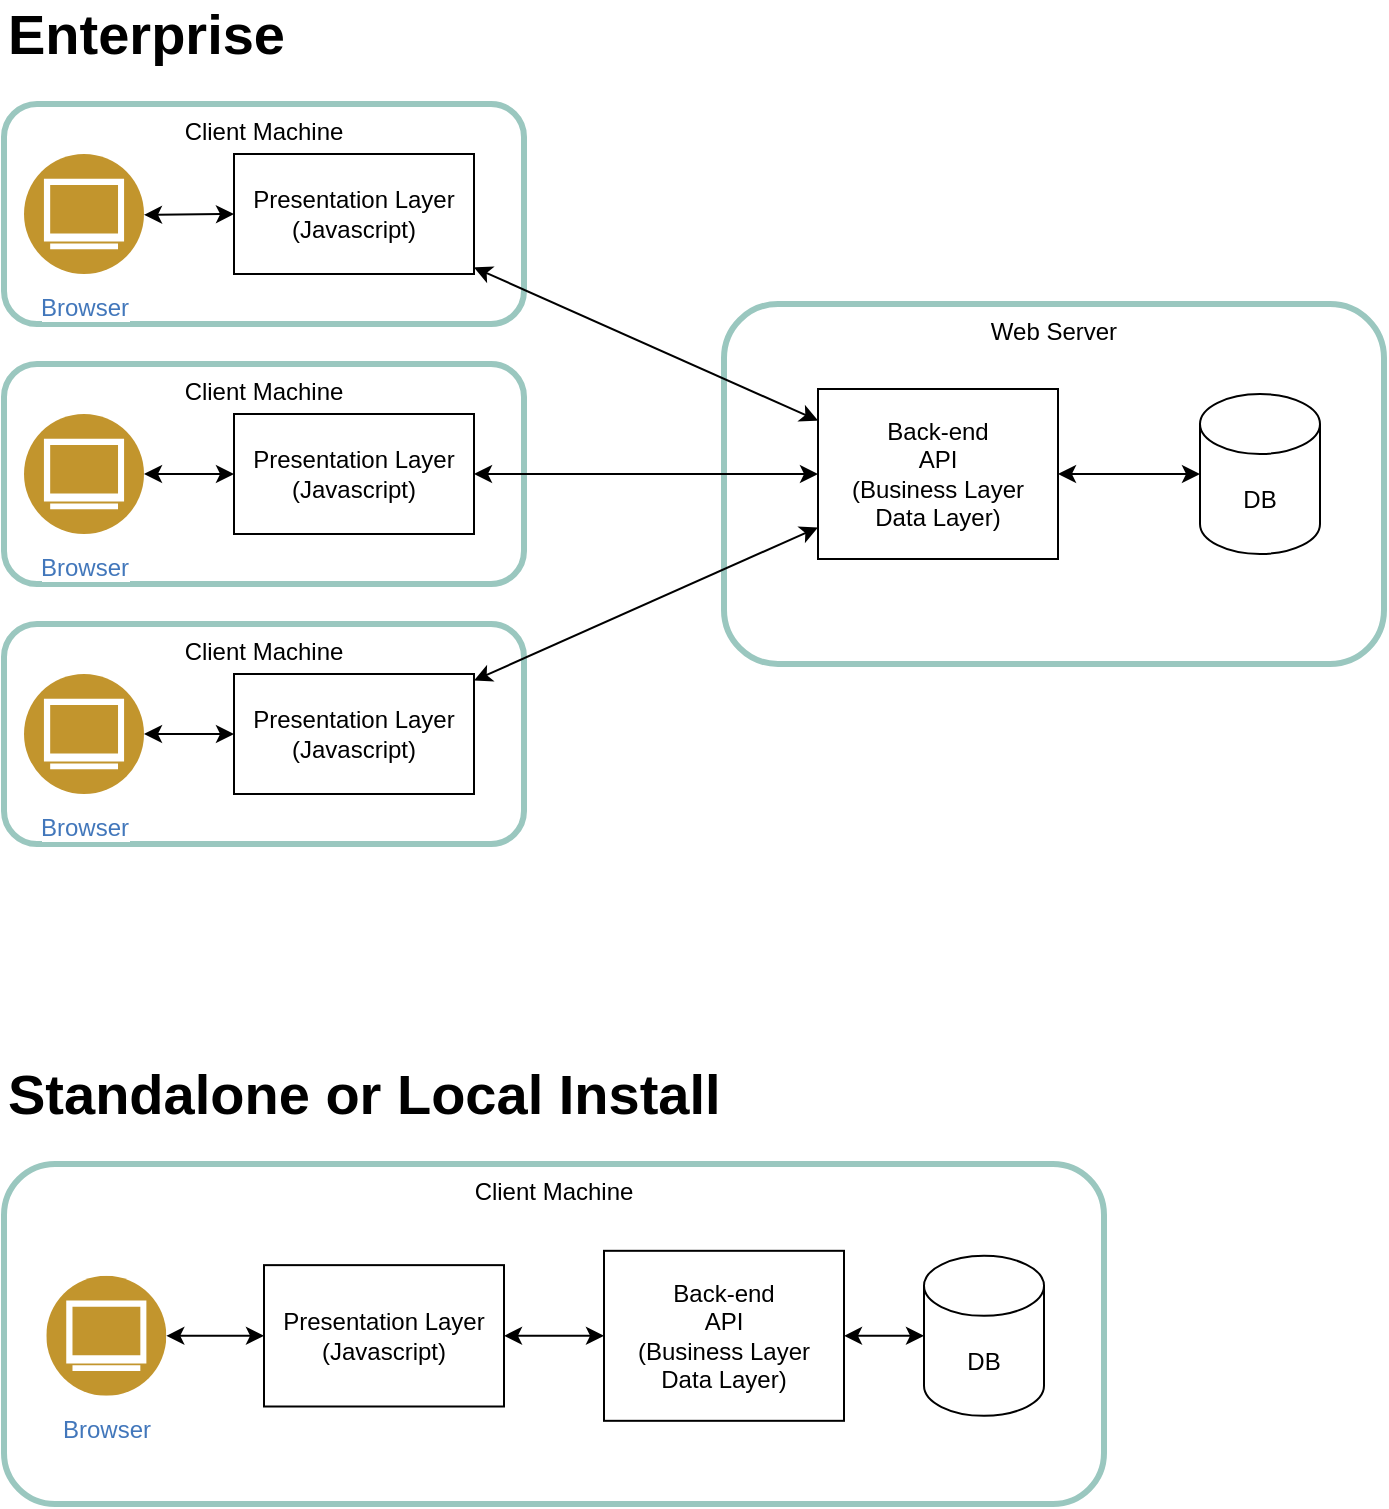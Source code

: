 <mxfile version="22.1.16" type="device">
  <diagram name="Page-1" id="5S8INzSQ7SyHETHmv29p">
    <mxGraphModel dx="1036" dy="614" grid="1" gridSize="10" guides="1" tooltips="1" connect="1" arrows="1" fold="1" page="1" pageScale="1" pageWidth="850" pageHeight="1100" math="0" shadow="0">
      <root>
        <mxCell id="0" />
        <mxCell id="1" parent="0" />
        <mxCell id="FffHcihw9svaA8GWwG3r-17" value="Web Server" style="rounded=1;whiteSpace=wrap;html=1;align=center;verticalAlign=top;strokeWidth=3;strokeColor=#9AC7BF;" vertex="1" parent="1">
          <mxGeometry x="440" y="260" width="330" height="180" as="geometry" />
        </mxCell>
        <mxCell id="FffHcihw9svaA8GWwG3r-2" value="Back-end&lt;br&gt;API&lt;br&gt;(Business Layer&lt;br&gt;Data Layer)" style="rounded=0;whiteSpace=wrap;html=1;" vertex="1" parent="1">
          <mxGeometry x="487" y="302.5" width="120" height="85" as="geometry" />
        </mxCell>
        <mxCell id="FffHcihw9svaA8GWwG3r-3" value="DB" style="shape=cylinder3;whiteSpace=wrap;html=1;boundedLbl=1;backgroundOutline=1;size=15;" vertex="1" parent="1">
          <mxGeometry x="678" y="305" width="60" height="80" as="geometry" />
        </mxCell>
        <mxCell id="FffHcihw9svaA8GWwG3r-7" value="" style="endArrow=classic;startArrow=classic;html=1;rounded=0;" edge="1" parent="1" source="FffHcihw9svaA8GWwG3r-2" target="FffHcihw9svaA8GWwG3r-3">
          <mxGeometry width="50" height="50" relative="1" as="geometry">
            <mxPoint x="458" y="540" as="sourcePoint" />
            <mxPoint x="508" y="490" as="targetPoint" />
          </mxGeometry>
        </mxCell>
        <mxCell id="FffHcihw9svaA8GWwG3r-13" value="" style="group;rounded=1;align=center;arcSize=26;" vertex="1" connectable="0" parent="1">
          <mxGeometry x="80" y="160" width="260" height="110" as="geometry" />
        </mxCell>
        <mxCell id="FffHcihw9svaA8GWwG3r-14" value="Client Machine" style="rounded=1;whiteSpace=wrap;html=1;align=center;verticalAlign=top;strokeWidth=3;strokeColor=#9AC7BF;" vertex="1" parent="FffHcihw9svaA8GWwG3r-13">
          <mxGeometry width="260" height="110" as="geometry" />
        </mxCell>
        <mxCell id="FffHcihw9svaA8GWwG3r-15" value="Presentation Layer (Javascript)" style="rounded=0;whiteSpace=wrap;html=1;" vertex="1" parent="FffHcihw9svaA8GWwG3r-13">
          <mxGeometry x="115" y="25" width="120" height="60" as="geometry" />
        </mxCell>
        <mxCell id="FffHcihw9svaA8GWwG3r-20" style="rounded=0;orthogonalLoop=1;jettySize=auto;html=1;startArrow=classic;startFill=1;" edge="1" parent="FffHcihw9svaA8GWwG3r-13" source="FffHcihw9svaA8GWwG3r-19" target="FffHcihw9svaA8GWwG3r-15">
          <mxGeometry relative="1" as="geometry" />
        </mxCell>
        <mxCell id="FffHcihw9svaA8GWwG3r-19" value="Browser" style="image;aspect=fixed;perimeter=ellipsePerimeter;html=1;align=center;shadow=0;dashed=0;fontColor=#4277BB;labelBackgroundColor=default;fontSize=12;spacingTop=3;image=img/lib/ibm/users/browser.svg;verticalAlign=top;" vertex="1" parent="FffHcihw9svaA8GWwG3r-13">
          <mxGeometry x="10" y="25" width="60" height="60" as="geometry" />
        </mxCell>
        <mxCell id="FffHcihw9svaA8GWwG3r-16" value="" style="endArrow=classic;startArrow=classic;html=1;rounded=0;" edge="1" parent="1" source="FffHcihw9svaA8GWwG3r-15" target="FffHcihw9svaA8GWwG3r-2">
          <mxGeometry width="50" height="50" relative="1" as="geometry">
            <mxPoint x="325" y="355" as="sourcePoint" />
            <mxPoint x="458" y="355" as="targetPoint" />
          </mxGeometry>
        </mxCell>
        <mxCell id="FffHcihw9svaA8GWwG3r-21" value="" style="group;rounded=1;" vertex="1" connectable="0" parent="1">
          <mxGeometry x="80" y="290" width="260" height="110" as="geometry" />
        </mxCell>
        <mxCell id="FffHcihw9svaA8GWwG3r-22" value="Client Machine" style="rounded=1;whiteSpace=wrap;html=1;align=center;verticalAlign=top;strokeWidth=3;strokeColor=#9AC7BF;" vertex="1" parent="FffHcihw9svaA8GWwG3r-21">
          <mxGeometry width="260" height="110" as="geometry" />
        </mxCell>
        <mxCell id="FffHcihw9svaA8GWwG3r-23" value="Presentation Layer (Javascript)" style="rounded=0;whiteSpace=wrap;html=1;" vertex="1" parent="FffHcihw9svaA8GWwG3r-21">
          <mxGeometry x="115" y="25" width="120" height="60" as="geometry" />
        </mxCell>
        <mxCell id="FffHcihw9svaA8GWwG3r-24" style="rounded=0;orthogonalLoop=1;jettySize=auto;html=1;startArrow=classic;startFill=1;" edge="1" parent="FffHcihw9svaA8GWwG3r-21" source="FffHcihw9svaA8GWwG3r-25" target="FffHcihw9svaA8GWwG3r-23">
          <mxGeometry relative="1" as="geometry" />
        </mxCell>
        <mxCell id="FffHcihw9svaA8GWwG3r-25" value="Browser" style="image;aspect=fixed;perimeter=ellipsePerimeter;html=1;align=center;shadow=0;dashed=0;fontColor=#4277BB;labelBackgroundColor=default;fontSize=12;spacingTop=3;image=img/lib/ibm/users/browser.svg;verticalAlign=top;" vertex="1" parent="FffHcihw9svaA8GWwG3r-21">
          <mxGeometry x="10" y="25" width="60" height="60" as="geometry" />
        </mxCell>
        <mxCell id="FffHcihw9svaA8GWwG3r-26" value="" style="group;rounded=0;strokeWidth=1;" vertex="1" connectable="0" parent="1">
          <mxGeometry x="80" y="420" width="260" height="110" as="geometry" />
        </mxCell>
        <mxCell id="FffHcihw9svaA8GWwG3r-27" value="Client Machine" style="rounded=1;whiteSpace=wrap;html=1;align=center;verticalAlign=top;strokeWidth=3;strokeColor=#9AC7BF;" vertex="1" parent="FffHcihw9svaA8GWwG3r-26">
          <mxGeometry width="260" height="110" as="geometry" />
        </mxCell>
        <mxCell id="FffHcihw9svaA8GWwG3r-28" value="Presentation Layer (Javascript)" style="rounded=0;whiteSpace=wrap;html=1;" vertex="1" parent="FffHcihw9svaA8GWwG3r-26">
          <mxGeometry x="115" y="25" width="120" height="60" as="geometry" />
        </mxCell>
        <mxCell id="FffHcihw9svaA8GWwG3r-29" style="rounded=0;orthogonalLoop=1;jettySize=auto;html=1;startArrow=classic;startFill=1;" edge="1" parent="FffHcihw9svaA8GWwG3r-26" source="FffHcihw9svaA8GWwG3r-30" target="FffHcihw9svaA8GWwG3r-28">
          <mxGeometry relative="1" as="geometry" />
        </mxCell>
        <mxCell id="FffHcihw9svaA8GWwG3r-30" value="Browser" style="image;aspect=fixed;perimeter=ellipsePerimeter;html=1;align=center;shadow=0;dashed=0;fontColor=#4277BB;labelBackgroundColor=default;fontSize=12;spacingTop=3;image=img/lib/ibm/users/browser.svg;verticalAlign=top;" vertex="1" parent="FffHcihw9svaA8GWwG3r-26">
          <mxGeometry x="10" y="25" width="60" height="60" as="geometry" />
        </mxCell>
        <mxCell id="FffHcihw9svaA8GWwG3r-12" style="rounded=0;orthogonalLoop=1;jettySize=auto;html=1;startArrow=classic;startFill=1;" edge="1" parent="1" source="FffHcihw9svaA8GWwG3r-28" target="FffHcihw9svaA8GWwG3r-2">
          <mxGeometry relative="1" as="geometry">
            <mxPoint x="315" y="448.288" as="sourcePoint" />
          </mxGeometry>
        </mxCell>
        <mxCell id="FffHcihw9svaA8GWwG3r-6" value="" style="endArrow=classic;startArrow=classic;html=1;rounded=0;" edge="1" parent="1" source="FffHcihw9svaA8GWwG3r-23" target="FffHcihw9svaA8GWwG3r-2">
          <mxGeometry width="50" height="50" relative="1" as="geometry">
            <mxPoint x="315" y="345" as="sourcePoint" />
            <mxPoint x="480" y="490" as="targetPoint" />
          </mxGeometry>
        </mxCell>
        <mxCell id="FffHcihw9svaA8GWwG3r-32" value="Client Machine" style="rounded=1;whiteSpace=wrap;html=1;align=center;verticalAlign=top;strokeWidth=3;strokeColor=#9AC7BF;" vertex="1" parent="1">
          <mxGeometry x="80" y="690" width="550" height="170" as="geometry" />
        </mxCell>
        <mxCell id="FffHcihw9svaA8GWwG3r-38" style="rounded=0;orthogonalLoop=1;jettySize=auto;html=1;startArrow=classic;startFill=1;" edge="1" parent="1" source="FffHcihw9svaA8GWwG3r-33" target="FffHcihw9svaA8GWwG3r-36">
          <mxGeometry relative="1" as="geometry" />
        </mxCell>
        <mxCell id="FffHcihw9svaA8GWwG3r-33" value="Presentation Layer (Javascript)" style="rounded=0;whiteSpace=wrap;html=1;" vertex="1" parent="1">
          <mxGeometry x="210" y="740.57" width="120" height="70.68" as="geometry" />
        </mxCell>
        <mxCell id="FffHcihw9svaA8GWwG3r-34" style="rounded=0;orthogonalLoop=1;jettySize=auto;html=1;startArrow=classic;startFill=1;" edge="1" parent="1" source="FffHcihw9svaA8GWwG3r-35" target="FffHcihw9svaA8GWwG3r-33">
          <mxGeometry relative="1" as="geometry" />
        </mxCell>
        <mxCell id="FffHcihw9svaA8GWwG3r-35" value="Browser" style="image;aspect=fixed;perimeter=ellipsePerimeter;html=1;align=center;shadow=0;dashed=0;fontColor=#4277BB;labelBackgroundColor=default;fontSize=12;spacingTop=3;image=img/lib/ibm/users/browser.svg;verticalAlign=top;" vertex="1" parent="1">
          <mxGeometry x="101.154" y="745.909" width="60" height="60" as="geometry" />
        </mxCell>
        <mxCell id="FffHcihw9svaA8GWwG3r-39" style="rounded=0;orthogonalLoop=1;jettySize=auto;html=1;startArrow=classic;startFill=1;" edge="1" parent="1" source="FffHcihw9svaA8GWwG3r-36" target="FffHcihw9svaA8GWwG3r-37">
          <mxGeometry relative="1" as="geometry" />
        </mxCell>
        <mxCell id="FffHcihw9svaA8GWwG3r-36" value="Back-end&lt;br&gt;API&lt;br&gt;(Business Layer&lt;br&gt;Data Layer)" style="rounded=0;whiteSpace=wrap;html=1;" vertex="1" parent="1">
          <mxGeometry x="380" y="733.41" width="120" height="85" as="geometry" />
        </mxCell>
        <mxCell id="FffHcihw9svaA8GWwG3r-37" value="DB" style="shape=cylinder3;whiteSpace=wrap;html=1;boundedLbl=1;backgroundOutline=1;size=15;" vertex="1" parent="1">
          <mxGeometry x="540" y="735.91" width="60" height="80" as="geometry" />
        </mxCell>
        <mxCell id="FffHcihw9svaA8GWwG3r-40" value="&lt;b&gt;&lt;font style=&quot;font-size: 28px;&quot;&gt;Enterprise&lt;/font&gt;&lt;/b&gt;" style="text;html=1;strokeColor=none;fillColor=none;align=left;verticalAlign=middle;whiteSpace=wrap;rounded=0;" vertex="1" parent="1">
          <mxGeometry x="80" y="110" width="200" height="30" as="geometry" />
        </mxCell>
        <mxCell id="FffHcihw9svaA8GWwG3r-41" value="&lt;b&gt;&lt;font style=&quot;font-size: 28px;&quot;&gt;Standalone or Local Install&lt;/font&gt;&lt;/b&gt;" style="text;html=1;strokeColor=none;fillColor=none;align=left;verticalAlign=middle;whiteSpace=wrap;rounded=0;" vertex="1" parent="1">
          <mxGeometry x="80" y="640" width="420" height="30" as="geometry" />
        </mxCell>
      </root>
    </mxGraphModel>
  </diagram>
</mxfile>
